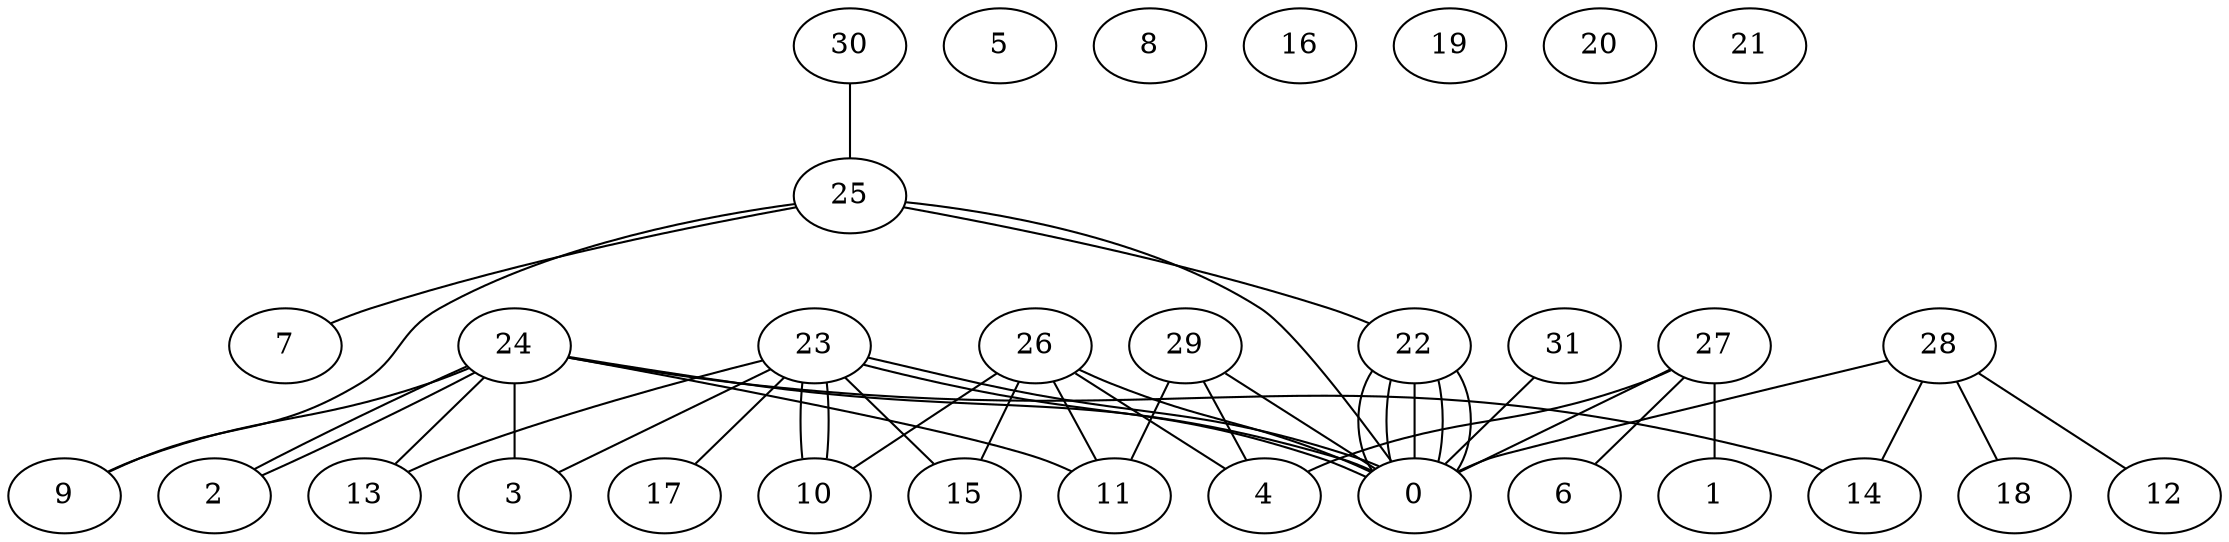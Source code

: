graph G {
0;
1;
2;
3;
4;
5;
6;
7;
8;
9;
10;
11;
12;
13;
14;
15;
16;
17;
18;
19;
20;
21;
22;
23;
24;
25;
26;
27;
28;
29;
30;
31;
31--0 ;
30--25 ;
29--11 ;
29--4 ;
29--0 ;
28--14 ;
28--12 ;
28--18 ;
28--0 ;
27--6 ;
27--4 ;
27--1 ;
27--0 ;
26--4 ;
26--11 ;
26--10 ;
26--15 ;
26--0 ;
25--22 ;
25--7 ;
25--9 ;
25--0 ;
24--14 ;
24--11 ;
24--2 ;
24--3 ;
24--13 ;
24--9 ;
24--2 ;
24--0 ;
23--10 ;
23--17 ;
23--10 ;
23--15 ;
23--13 ;
23--3 ;
23--0 ;
23--0 ;
22--0 ;
22--0 ;
22--0 ;
22--0 ;
22--0 ;
}
